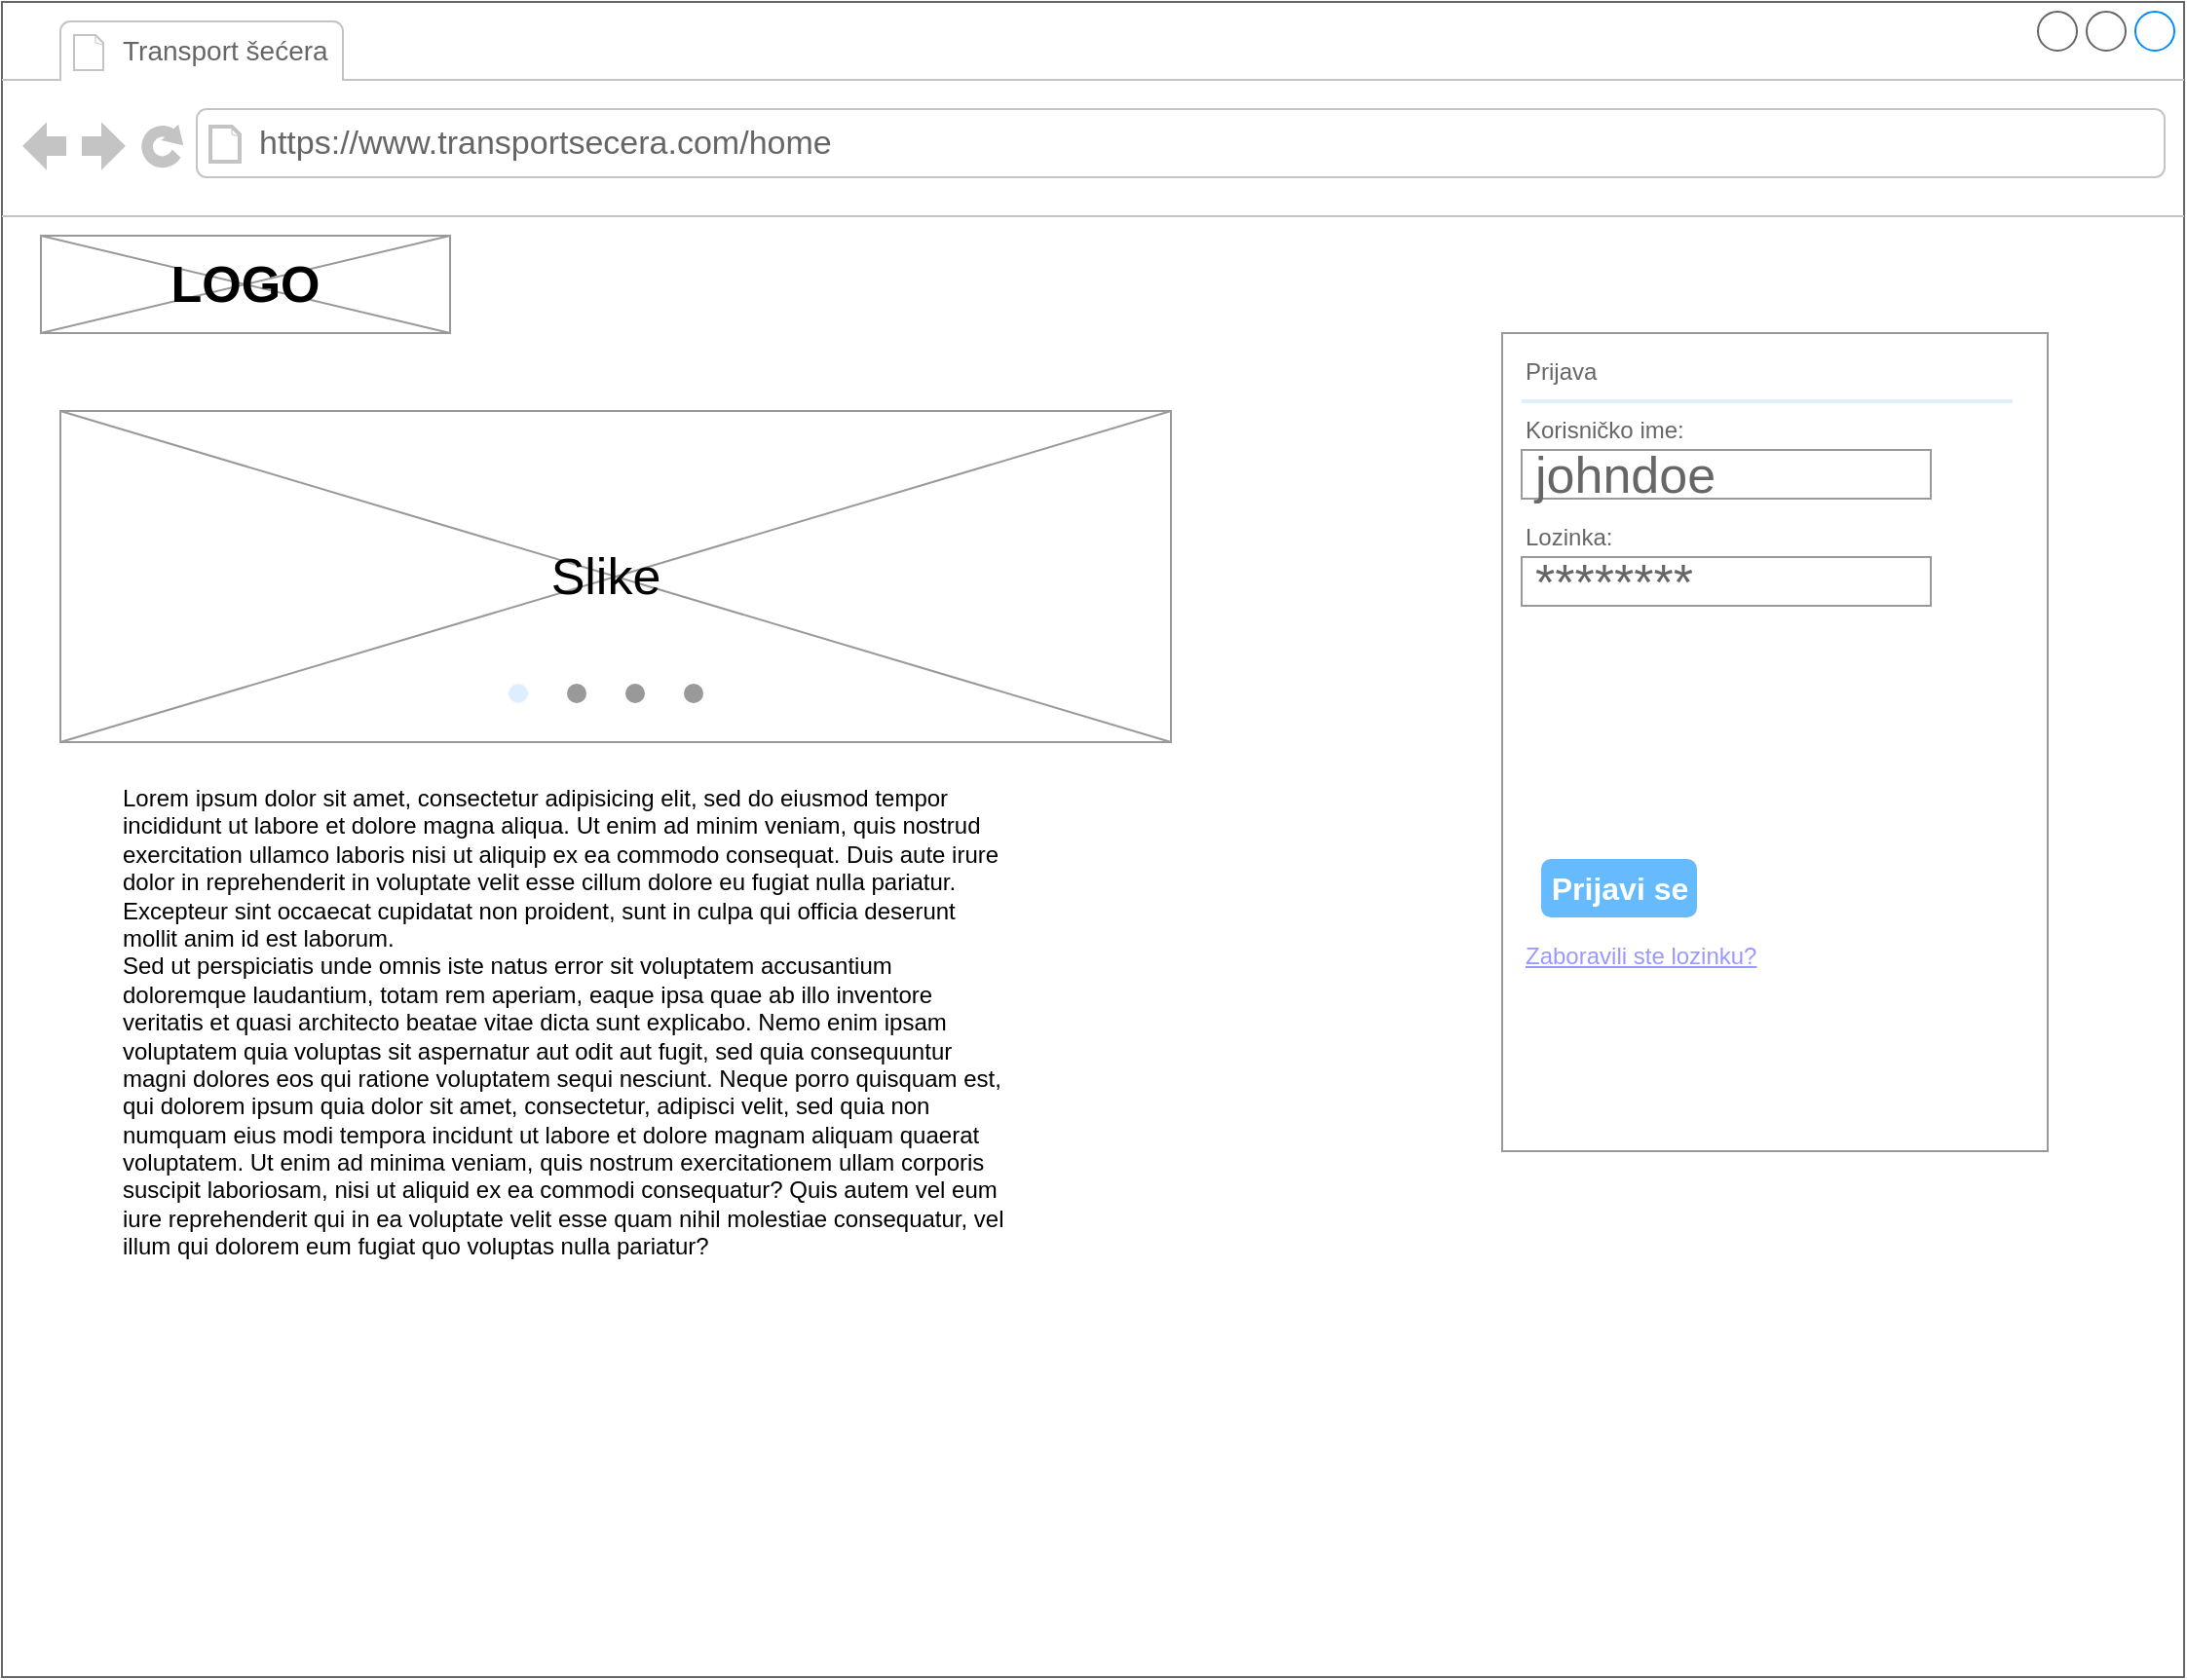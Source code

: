 <mxfile version="20.7.2" type="device"><diagram id="zFrWB3RexMaC-0nxi_hq" name="Page-1"><mxGraphModel dx="1161" dy="690" grid="1" gridSize="10" guides="1" tooltips="1" connect="1" arrows="1" fold="1" page="1" pageScale="1" pageWidth="1169" pageHeight="827" math="0" shadow="0"><root><mxCell id="0"/><mxCell id="1" parent="0"/><mxCell id="1PdRvfP-asSTn6LToB5U-1" value="" style="strokeWidth=1;shadow=0;dashed=0;align=center;html=1;shape=mxgraph.mockup.containers.browserWindow;rSize=0;strokeColor=#666666;strokeColor2=#008cff;strokeColor3=#c4c4c4;mainText=,;recursiveResize=0;" vertex="1" parent="1"><mxGeometry x="20" y="30" width="1120" height="860" as="geometry"/></mxCell><mxCell id="1PdRvfP-asSTn6LToB5U-2" value="&lt;font style=&quot;font-size: 14px;&quot;&gt;Transport šećera&lt;br&gt;&lt;/font&gt;" style="strokeWidth=1;shadow=0;dashed=0;align=center;html=1;shape=mxgraph.mockup.containers.anchor;fontSize=17;fontColor=#666666;align=left;" vertex="1" parent="1PdRvfP-asSTn6LToB5U-1"><mxGeometry x="60" y="12" width="110" height="26" as="geometry"/></mxCell><mxCell id="1PdRvfP-asSTn6LToB5U-3" value="https://www.transportsecera.com/home" style="strokeWidth=1;shadow=0;dashed=0;align=center;html=1;shape=mxgraph.mockup.containers.anchor;rSize=0;fontSize=17;fontColor=#666666;align=left;" vertex="1" parent="1PdRvfP-asSTn6LToB5U-1"><mxGeometry x="130" y="60" width="250" height="26" as="geometry"/></mxCell><mxCell id="1PdRvfP-asSTn6LToB5U-4" value="" style="verticalLabelPosition=bottom;shadow=0;dashed=0;align=center;html=1;verticalAlign=top;strokeWidth=1;shape=mxgraph.mockup.graphics.simpleIcon;strokeColor=#999999;fontSize=14;" vertex="1" parent="1PdRvfP-asSTn6LToB5U-1"><mxGeometry x="20" y="120" width="210" height="50" as="geometry"/></mxCell><mxCell id="1PdRvfP-asSTn6LToB5U-5" value="&lt;b&gt;&lt;font style=&quot;font-size: 26px;&quot;&gt;LOGO&lt;/font&gt;&lt;/b&gt;" style="text;html=1;strokeColor=none;fillColor=none;align=center;verticalAlign=middle;whiteSpace=wrap;rounded=0;fontSize=14;" vertex="1" parent="1PdRvfP-asSTn6LToB5U-1"><mxGeometry x="95" y="130" width="60" height="30" as="geometry"/></mxCell><mxCell id="1PdRvfP-asSTn6LToB5U-6" value="" style="verticalLabelPosition=bottom;shadow=0;dashed=0;align=center;html=1;verticalAlign=top;strokeWidth=1;shape=mxgraph.mockup.graphics.simpleIcon;strokeColor=#999999;fontSize=26;" vertex="1" parent="1PdRvfP-asSTn6LToB5U-1"><mxGeometry x="30" y="210" width="570" height="170" as="geometry"/></mxCell><mxCell id="1PdRvfP-asSTn6LToB5U-7" value="Slike" style="text;html=1;strokeColor=none;fillColor=none;align=center;verticalAlign=middle;whiteSpace=wrap;rounded=0;fontSize=26;" vertex="1" parent="1PdRvfP-asSTn6LToB5U-1"><mxGeometry x="280" y="280" width="60" height="30" as="geometry"/></mxCell><mxCell id="1PdRvfP-asSTn6LToB5U-9" value="" style="verticalLabelPosition=bottom;shadow=0;dashed=0;align=center;html=1;verticalAlign=top;strokeWidth=1;shape=mxgraph.mockup.navigation.pageControl;fillColor=#999999;strokeColor=#ddeeff;fontSize=26;" vertex="1" parent="1PdRvfP-asSTn6LToB5U-1"><mxGeometry x="260" y="340" width="100" height="30" as="geometry"/></mxCell><mxCell id="1PdRvfP-asSTn6LToB5U-10" value="Lorem ipsum dolor sit amet, consectetur adipisicing elit, sed do eiusmod tempor incididunt ut labore et dolore magna aliqua. Ut enim ad minim veniam, quis nostrud exercitation ullamco laboris nisi ut aliquip ex ea commodo consequat. Duis aute irure dolor in reprehenderit in voluptate velit esse cillum dolore eu fugiat nulla pariatur. Excepteur sint occaecat cupidatat non proident, sunt in culpa qui officia deserunt mollit anim id est laborum.&#xA;Sed ut perspiciatis unde omnis iste natus error sit voluptatem accusantium doloremque laudantium, totam rem aperiam, eaque ipsa quae ab illo inventore veritatis et quasi architecto beatae vitae dicta sunt explicabo. Nemo enim ipsam voluptatem quia voluptas sit aspernatur aut odit aut fugit, sed quia consequuntur magni dolores eos qui ratione voluptatem sequi nesciunt. Neque porro quisquam est, qui dolorem ipsum quia dolor sit amet, consectetur, adipisci velit, sed quia non numquam eius modi tempora incidunt ut labore et dolore magnam aliquam quaerat voluptatem. Ut enim ad minima veniam, quis nostrum exercitationem ullam corporis suscipit laboriosam, nisi ut aliquid ex ea commodi consequatur? Quis autem vel eum iure reprehenderit qui in ea voluptate velit esse quam nihil molestiae consequatur, vel illum qui dolorem eum fugiat quo voluptas nulla pariatur?" style="text;spacingTop=-5;whiteSpace=wrap;html=1;align=left;fontSize=12;fontFamily=Helvetica;fillColor=none;strokeColor=none;" vertex="1" parent="1PdRvfP-asSTn6LToB5U-1"><mxGeometry x="60" y="400" width="460" height="260" as="geometry"/></mxCell><mxCell id="1PdRvfP-asSTn6LToB5U-11" value="" style="strokeWidth=1;shadow=0;dashed=0;align=center;html=1;shape=mxgraph.mockup.forms.rrect;rSize=0;strokeColor=#999999;fillColor=#ffffff;fontSize=26;" vertex="1" parent="1PdRvfP-asSTn6LToB5U-1"><mxGeometry x="770" y="170" width="280" height="420" as="geometry"/></mxCell><mxCell id="1PdRvfP-asSTn6LToB5U-12" value="Prijava" style="strokeWidth=1;shadow=0;dashed=0;align=center;html=1;shape=mxgraph.mockup.forms.anchor;fontSize=12;fontColor=#666666;align=left;resizeWidth=1;spacingLeft=0;" vertex="1" parent="1PdRvfP-asSTn6LToB5U-11"><mxGeometry width="140" height="20" relative="1" as="geometry"><mxPoint x="10" y="10" as="offset"/></mxGeometry></mxCell><mxCell id="1PdRvfP-asSTn6LToB5U-13" value="" style="shape=line;strokeColor=#ddeeff;strokeWidth=2;html=1;resizeWidth=1;fontSize=26;" vertex="1" parent="1PdRvfP-asSTn6LToB5U-11"><mxGeometry width="252.0" height="10" relative="1" as="geometry"><mxPoint x="10" y="30" as="offset"/></mxGeometry></mxCell><mxCell id="1PdRvfP-asSTn6LToB5U-14" value="Korisničko ime:" style="strokeWidth=1;shadow=0;dashed=0;align=center;html=1;shape=mxgraph.mockup.forms.anchor;fontSize=12;fontColor=#666666;align=left;resizeWidth=1;spacingLeft=0;" vertex="1" parent="1PdRvfP-asSTn6LToB5U-11"><mxGeometry width="140" height="20" relative="1" as="geometry"><mxPoint x="10" y="40" as="offset"/></mxGeometry></mxCell><mxCell id="1PdRvfP-asSTn6LToB5U-15" value="johndoe" style="strokeWidth=1;shadow=0;dashed=0;align=center;html=1;shape=mxgraph.mockup.forms.rrect;rSize=0;strokeColor=#999999;fontColor=#666666;align=left;spacingLeft=5;resizeWidth=1;fontSize=26;" vertex="1" parent="1PdRvfP-asSTn6LToB5U-11"><mxGeometry width="210" height="25" relative="1" as="geometry"><mxPoint x="10" y="60" as="offset"/></mxGeometry></mxCell><mxCell id="1PdRvfP-asSTn6LToB5U-16" value="Lozinka:" style="strokeWidth=1;shadow=0;dashed=0;align=center;html=1;shape=mxgraph.mockup.forms.anchor;fontSize=12;fontColor=#666666;align=left;resizeWidth=1;spacingLeft=0;" vertex="1" parent="1PdRvfP-asSTn6LToB5U-11"><mxGeometry width="140" height="20" relative="1" as="geometry"><mxPoint x="10" y="95" as="offset"/></mxGeometry></mxCell><mxCell id="1PdRvfP-asSTn6LToB5U-17" value="********" style="strokeWidth=1;shadow=0;dashed=0;align=center;html=1;shape=mxgraph.mockup.forms.rrect;rSize=0;strokeColor=#999999;fontColor=#666666;align=left;spacingLeft=5;resizeWidth=1;fontSize=26;" vertex="1" parent="1PdRvfP-asSTn6LToB5U-11"><mxGeometry width="210" height="25" relative="1" as="geometry"><mxPoint x="10" y="115" as="offset"/></mxGeometry></mxCell><mxCell id="1PdRvfP-asSTn6LToB5U-18" value="Prijavi se" style="strokeWidth=1;shadow=0;dashed=0;align=center;html=1;shape=mxgraph.mockup.forms.rrect;rSize=5;strokeColor=none;fontColor=#ffffff;fillColor=#66bbff;fontSize=16;fontStyle=1;" vertex="1" parent="1PdRvfP-asSTn6LToB5U-11"><mxGeometry y="1" width="80" height="30" relative="1" as="geometry"><mxPoint x="20" y="-150" as="offset"/></mxGeometry></mxCell><mxCell id="1PdRvfP-asSTn6LToB5U-19" value="Zaboravili ste lozinku?" style="strokeWidth=1;shadow=0;dashed=0;align=center;html=1;shape=mxgraph.mockup.forms.anchor;fontSize=12;fontColor=#9999ff;align=left;spacingLeft=0;fontStyle=4;resizeWidth=1;" vertex="1" parent="1PdRvfP-asSTn6LToB5U-11"><mxGeometry y="1" width="210" height="20" relative="1" as="geometry"><mxPoint x="10" y="-110" as="offset"/></mxGeometry></mxCell></root></mxGraphModel></diagram></mxfile>